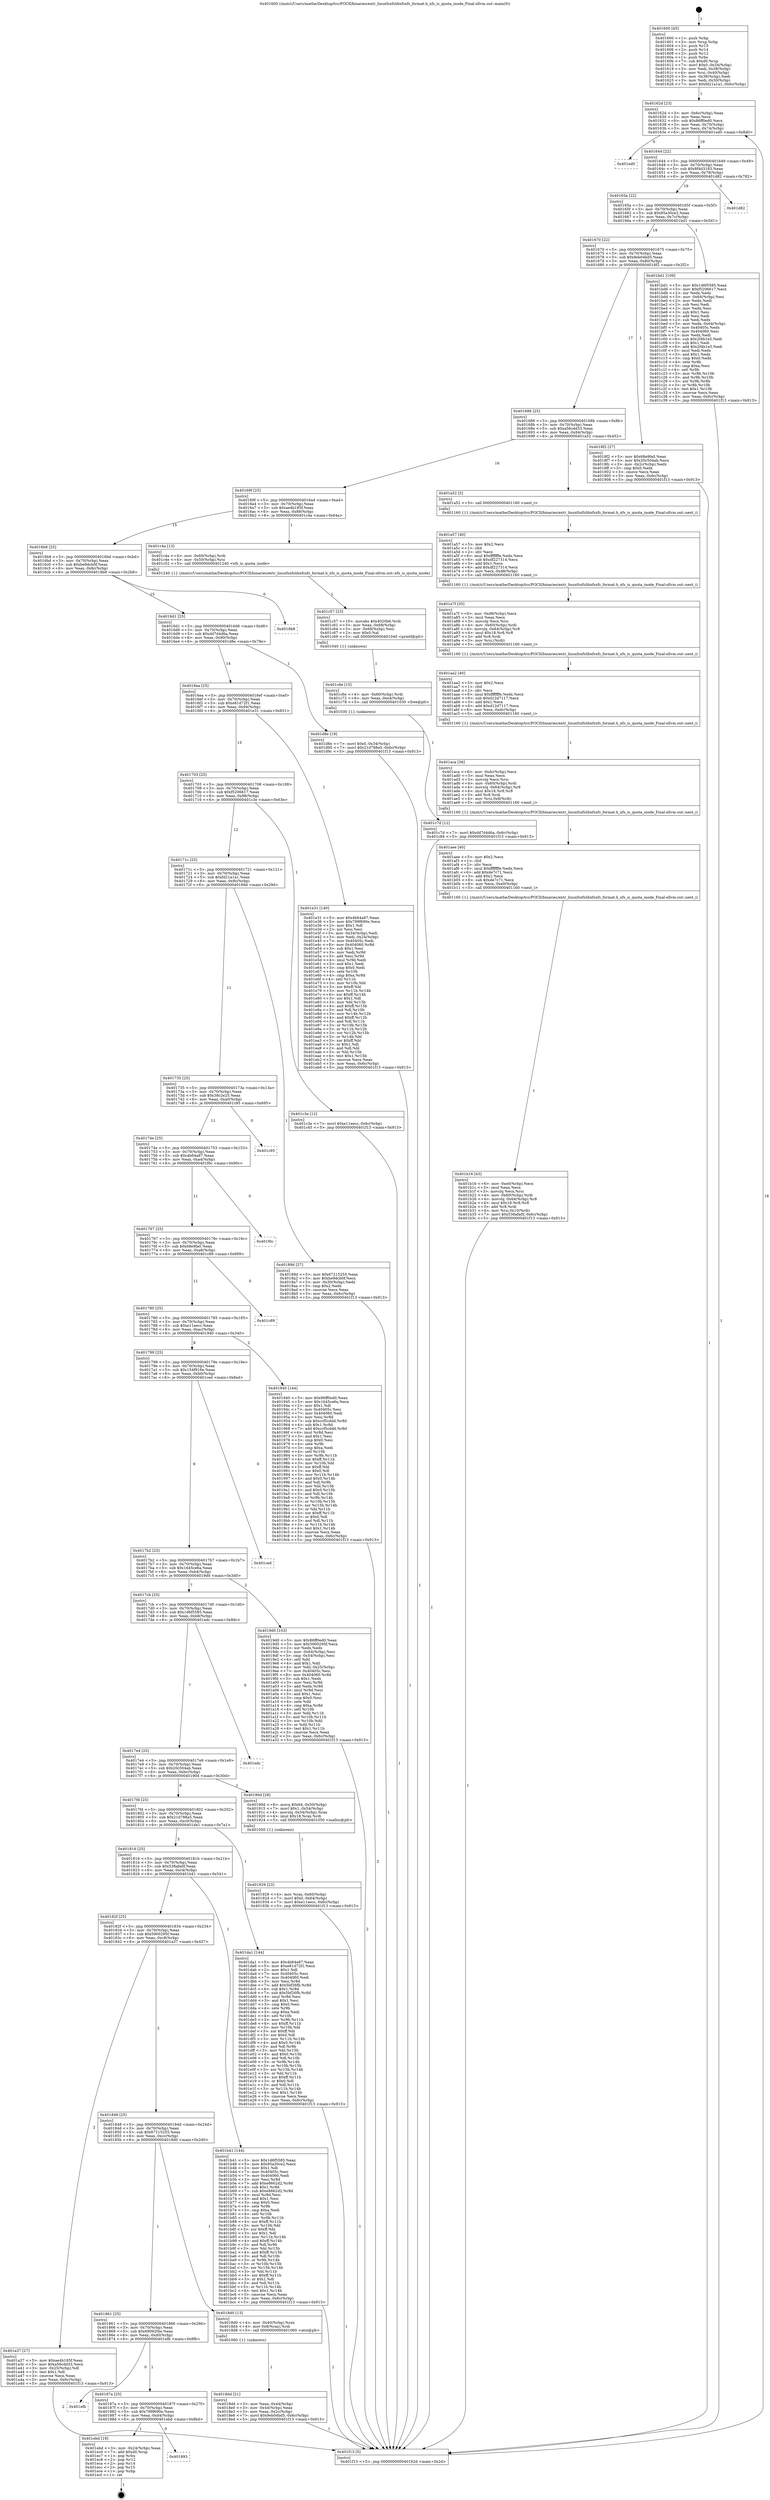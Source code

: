 digraph "0x401600" {
  label = "0x401600 (/mnt/c/Users/mathe/Desktop/tcc/POCII/binaries/extr_linuxfsxfslibxfsxfs_format.h_xfs_is_quota_inode_Final-ollvm.out::main(0))"
  labelloc = "t"
  node[shape=record]

  Entry [label="",width=0.3,height=0.3,shape=circle,fillcolor=black,style=filled]
  "0x40162d" [label="{
     0x40162d [23]\l
     | [instrs]\l
     &nbsp;&nbsp;0x40162d \<+3\>: mov -0x6c(%rbp),%eax\l
     &nbsp;&nbsp;0x401630 \<+2\>: mov %eax,%ecx\l
     &nbsp;&nbsp;0x401632 \<+6\>: sub $0x86ff0ed0,%ecx\l
     &nbsp;&nbsp;0x401638 \<+3\>: mov %eax,-0x70(%rbp)\l
     &nbsp;&nbsp;0x40163b \<+3\>: mov %ecx,-0x74(%rbp)\l
     &nbsp;&nbsp;0x40163e \<+6\>: je 0000000000401ed0 \<main+0x8d0\>\l
  }"]
  "0x401ed0" [label="{
     0x401ed0\l
  }", style=dashed]
  "0x401644" [label="{
     0x401644 [22]\l
     | [instrs]\l
     &nbsp;&nbsp;0x401644 \<+5\>: jmp 0000000000401649 \<main+0x49\>\l
     &nbsp;&nbsp;0x401649 \<+3\>: mov -0x70(%rbp),%eax\l
     &nbsp;&nbsp;0x40164c \<+5\>: sub $0x8f4d3183,%eax\l
     &nbsp;&nbsp;0x401651 \<+3\>: mov %eax,-0x78(%rbp)\l
     &nbsp;&nbsp;0x401654 \<+6\>: je 0000000000401d82 \<main+0x782\>\l
  }"]
  Exit [label="",width=0.3,height=0.3,shape=circle,fillcolor=black,style=filled,peripheries=2]
  "0x401d82" [label="{
     0x401d82\l
  }", style=dashed]
  "0x40165a" [label="{
     0x40165a [22]\l
     | [instrs]\l
     &nbsp;&nbsp;0x40165a \<+5\>: jmp 000000000040165f \<main+0x5f\>\l
     &nbsp;&nbsp;0x40165f \<+3\>: mov -0x70(%rbp),%eax\l
     &nbsp;&nbsp;0x401662 \<+5\>: sub $0x95a30ce2,%eax\l
     &nbsp;&nbsp;0x401667 \<+3\>: mov %eax,-0x7c(%rbp)\l
     &nbsp;&nbsp;0x40166a \<+6\>: je 0000000000401bd1 \<main+0x5d1\>\l
  }"]
  "0x401893" [label="{
     0x401893\l
  }", style=dashed]
  "0x401bd1" [label="{
     0x401bd1 [109]\l
     | [instrs]\l
     &nbsp;&nbsp;0x401bd1 \<+5\>: mov $0x1d6f5585,%eax\l
     &nbsp;&nbsp;0x401bd6 \<+5\>: mov $0xf5206617,%ecx\l
     &nbsp;&nbsp;0x401bdb \<+2\>: xor %edx,%edx\l
     &nbsp;&nbsp;0x401bdd \<+3\>: mov -0x64(%rbp),%esi\l
     &nbsp;&nbsp;0x401be0 \<+2\>: mov %edx,%edi\l
     &nbsp;&nbsp;0x401be2 \<+2\>: sub %esi,%edi\l
     &nbsp;&nbsp;0x401be4 \<+2\>: mov %edx,%esi\l
     &nbsp;&nbsp;0x401be6 \<+3\>: sub $0x1,%esi\l
     &nbsp;&nbsp;0x401be9 \<+2\>: add %esi,%edi\l
     &nbsp;&nbsp;0x401beb \<+2\>: sub %edi,%edx\l
     &nbsp;&nbsp;0x401bed \<+3\>: mov %edx,-0x64(%rbp)\l
     &nbsp;&nbsp;0x401bf0 \<+7\>: mov 0x40405c,%edx\l
     &nbsp;&nbsp;0x401bf7 \<+7\>: mov 0x404060,%esi\l
     &nbsp;&nbsp;0x401bfe \<+2\>: mov %edx,%edi\l
     &nbsp;&nbsp;0x401c00 \<+6\>: sub $0x2f4b1e5,%edi\l
     &nbsp;&nbsp;0x401c06 \<+3\>: sub $0x1,%edi\l
     &nbsp;&nbsp;0x401c09 \<+6\>: add $0x2f4b1e5,%edi\l
     &nbsp;&nbsp;0x401c0f \<+3\>: imul %edi,%edx\l
     &nbsp;&nbsp;0x401c12 \<+3\>: and $0x1,%edx\l
     &nbsp;&nbsp;0x401c15 \<+3\>: cmp $0x0,%edx\l
     &nbsp;&nbsp;0x401c18 \<+4\>: sete %r8b\l
     &nbsp;&nbsp;0x401c1c \<+3\>: cmp $0xa,%esi\l
     &nbsp;&nbsp;0x401c1f \<+4\>: setl %r9b\l
     &nbsp;&nbsp;0x401c23 \<+3\>: mov %r8b,%r10b\l
     &nbsp;&nbsp;0x401c26 \<+3\>: and %r9b,%r10b\l
     &nbsp;&nbsp;0x401c29 \<+3\>: xor %r9b,%r8b\l
     &nbsp;&nbsp;0x401c2c \<+3\>: or %r8b,%r10b\l
     &nbsp;&nbsp;0x401c2f \<+4\>: test $0x1,%r10b\l
     &nbsp;&nbsp;0x401c33 \<+3\>: cmovne %ecx,%eax\l
     &nbsp;&nbsp;0x401c36 \<+3\>: mov %eax,-0x6c(%rbp)\l
     &nbsp;&nbsp;0x401c39 \<+5\>: jmp 0000000000401f13 \<main+0x913\>\l
  }"]
  "0x401670" [label="{
     0x401670 [22]\l
     | [instrs]\l
     &nbsp;&nbsp;0x401670 \<+5\>: jmp 0000000000401675 \<main+0x75\>\l
     &nbsp;&nbsp;0x401675 \<+3\>: mov -0x70(%rbp),%eax\l
     &nbsp;&nbsp;0x401678 \<+5\>: sub $0x9eb04bd5,%eax\l
     &nbsp;&nbsp;0x40167d \<+3\>: mov %eax,-0x80(%rbp)\l
     &nbsp;&nbsp;0x401680 \<+6\>: je 00000000004018f2 \<main+0x2f2\>\l
  }"]
  "0x401ebd" [label="{
     0x401ebd [19]\l
     | [instrs]\l
     &nbsp;&nbsp;0x401ebd \<+3\>: mov -0x24(%rbp),%eax\l
     &nbsp;&nbsp;0x401ec0 \<+7\>: add $0xd0,%rsp\l
     &nbsp;&nbsp;0x401ec7 \<+1\>: pop %rbx\l
     &nbsp;&nbsp;0x401ec8 \<+2\>: pop %r12\l
     &nbsp;&nbsp;0x401eca \<+2\>: pop %r14\l
     &nbsp;&nbsp;0x401ecc \<+2\>: pop %r15\l
     &nbsp;&nbsp;0x401ece \<+1\>: pop %rbp\l
     &nbsp;&nbsp;0x401ecf \<+1\>: ret\l
  }"]
  "0x4018f2" [label="{
     0x4018f2 [27]\l
     | [instrs]\l
     &nbsp;&nbsp;0x4018f2 \<+5\>: mov $0x68e9fa0,%eax\l
     &nbsp;&nbsp;0x4018f7 \<+5\>: mov $0x20c504ab,%ecx\l
     &nbsp;&nbsp;0x4018fc \<+3\>: mov -0x2c(%rbp),%edx\l
     &nbsp;&nbsp;0x4018ff \<+3\>: cmp $0x0,%edx\l
     &nbsp;&nbsp;0x401902 \<+3\>: cmove %ecx,%eax\l
     &nbsp;&nbsp;0x401905 \<+3\>: mov %eax,-0x6c(%rbp)\l
     &nbsp;&nbsp;0x401908 \<+5\>: jmp 0000000000401f13 \<main+0x913\>\l
  }"]
  "0x401686" [label="{
     0x401686 [25]\l
     | [instrs]\l
     &nbsp;&nbsp;0x401686 \<+5\>: jmp 000000000040168b \<main+0x8b\>\l
     &nbsp;&nbsp;0x40168b \<+3\>: mov -0x70(%rbp),%eax\l
     &nbsp;&nbsp;0x40168e \<+5\>: sub $0xa56cdd33,%eax\l
     &nbsp;&nbsp;0x401693 \<+6\>: mov %eax,-0x84(%rbp)\l
     &nbsp;&nbsp;0x401699 \<+6\>: je 0000000000401a52 \<main+0x452\>\l
  }"]
  "0x40187a" [label="{
     0x40187a [25]\l
     | [instrs]\l
     &nbsp;&nbsp;0x40187a \<+5\>: jmp 000000000040187f \<main+0x27f\>\l
     &nbsp;&nbsp;0x40187f \<+3\>: mov -0x70(%rbp),%eax\l
     &nbsp;&nbsp;0x401882 \<+5\>: sub $0x799f690e,%eax\l
     &nbsp;&nbsp;0x401887 \<+6\>: mov %eax,-0xd4(%rbp)\l
     &nbsp;&nbsp;0x40188d \<+6\>: je 0000000000401ebd \<main+0x8bd\>\l
  }"]
  "0x401a52" [label="{
     0x401a52 [5]\l
     | [instrs]\l
     &nbsp;&nbsp;0x401a52 \<+5\>: call 0000000000401160 \<next_i\>\l
     | [calls]\l
     &nbsp;&nbsp;0x401160 \{1\} (/mnt/c/Users/mathe/Desktop/tcc/POCII/binaries/extr_linuxfsxfslibxfsxfs_format.h_xfs_is_quota_inode_Final-ollvm.out::next_i)\l
  }"]
  "0x40169f" [label="{
     0x40169f [25]\l
     | [instrs]\l
     &nbsp;&nbsp;0x40169f \<+5\>: jmp 00000000004016a4 \<main+0xa4\>\l
     &nbsp;&nbsp;0x4016a4 \<+3\>: mov -0x70(%rbp),%eax\l
     &nbsp;&nbsp;0x4016a7 \<+5\>: sub $0xae4b185f,%eax\l
     &nbsp;&nbsp;0x4016ac \<+6\>: mov %eax,-0x88(%rbp)\l
     &nbsp;&nbsp;0x4016b2 \<+6\>: je 0000000000401c4a \<main+0x64a\>\l
  }"]
  "0x401efb" [label="{
     0x401efb\l
  }", style=dashed]
  "0x401c4a" [label="{
     0x401c4a [13]\l
     | [instrs]\l
     &nbsp;&nbsp;0x401c4a \<+4\>: mov -0x60(%rbp),%rdi\l
     &nbsp;&nbsp;0x401c4e \<+4\>: mov -0x50(%rbp),%rsi\l
     &nbsp;&nbsp;0x401c52 \<+5\>: call 0000000000401240 \<xfs_is_quota_inode\>\l
     | [calls]\l
     &nbsp;&nbsp;0x401240 \{1\} (/mnt/c/Users/mathe/Desktop/tcc/POCII/binaries/extr_linuxfsxfslibxfsxfs_format.h_xfs_is_quota_inode_Final-ollvm.out::xfs_is_quota_inode)\l
  }"]
  "0x4016b8" [label="{
     0x4016b8 [25]\l
     | [instrs]\l
     &nbsp;&nbsp;0x4016b8 \<+5\>: jmp 00000000004016bd \<main+0xbd\>\l
     &nbsp;&nbsp;0x4016bd \<+3\>: mov -0x70(%rbp),%eax\l
     &nbsp;&nbsp;0x4016c0 \<+5\>: sub $0xbe9dcb0f,%eax\l
     &nbsp;&nbsp;0x4016c5 \<+6\>: mov %eax,-0x8c(%rbp)\l
     &nbsp;&nbsp;0x4016cb \<+6\>: je 00000000004018b8 \<main+0x2b8\>\l
  }"]
  "0x401c7d" [label="{
     0x401c7d [12]\l
     | [instrs]\l
     &nbsp;&nbsp;0x401c7d \<+7\>: movl $0xdd7d4d6a,-0x6c(%rbp)\l
     &nbsp;&nbsp;0x401c84 \<+5\>: jmp 0000000000401f13 \<main+0x913\>\l
  }"]
  "0x4018b8" [label="{
     0x4018b8\l
  }", style=dashed]
  "0x4016d1" [label="{
     0x4016d1 [25]\l
     | [instrs]\l
     &nbsp;&nbsp;0x4016d1 \<+5\>: jmp 00000000004016d6 \<main+0xd6\>\l
     &nbsp;&nbsp;0x4016d6 \<+3\>: mov -0x70(%rbp),%eax\l
     &nbsp;&nbsp;0x4016d9 \<+5\>: sub $0xdd7d4d6a,%eax\l
     &nbsp;&nbsp;0x4016de \<+6\>: mov %eax,-0x90(%rbp)\l
     &nbsp;&nbsp;0x4016e4 \<+6\>: je 0000000000401d8e \<main+0x78e\>\l
  }"]
  "0x401c6e" [label="{
     0x401c6e [15]\l
     | [instrs]\l
     &nbsp;&nbsp;0x401c6e \<+4\>: mov -0x60(%rbp),%rdi\l
     &nbsp;&nbsp;0x401c72 \<+6\>: mov %eax,-0xe4(%rbp)\l
     &nbsp;&nbsp;0x401c78 \<+5\>: call 0000000000401030 \<free@plt\>\l
     | [calls]\l
     &nbsp;&nbsp;0x401030 \{1\} (unknown)\l
  }"]
  "0x401d8e" [label="{
     0x401d8e [19]\l
     | [instrs]\l
     &nbsp;&nbsp;0x401d8e \<+7\>: movl $0x0,-0x34(%rbp)\l
     &nbsp;&nbsp;0x401d95 \<+7\>: movl $0x21d788a5,-0x6c(%rbp)\l
     &nbsp;&nbsp;0x401d9c \<+5\>: jmp 0000000000401f13 \<main+0x913\>\l
  }"]
  "0x4016ea" [label="{
     0x4016ea [25]\l
     | [instrs]\l
     &nbsp;&nbsp;0x4016ea \<+5\>: jmp 00000000004016ef \<main+0xef\>\l
     &nbsp;&nbsp;0x4016ef \<+3\>: mov -0x70(%rbp),%eax\l
     &nbsp;&nbsp;0x4016f2 \<+5\>: sub $0xe81d72f1,%eax\l
     &nbsp;&nbsp;0x4016f7 \<+6\>: mov %eax,-0x94(%rbp)\l
     &nbsp;&nbsp;0x4016fd \<+6\>: je 0000000000401e31 \<main+0x831\>\l
  }"]
  "0x401c57" [label="{
     0x401c57 [23]\l
     | [instrs]\l
     &nbsp;&nbsp;0x401c57 \<+10\>: movabs $0x4020b6,%rdi\l
     &nbsp;&nbsp;0x401c61 \<+3\>: mov %eax,-0x68(%rbp)\l
     &nbsp;&nbsp;0x401c64 \<+3\>: mov -0x68(%rbp),%esi\l
     &nbsp;&nbsp;0x401c67 \<+2\>: mov $0x0,%al\l
     &nbsp;&nbsp;0x401c69 \<+5\>: call 0000000000401040 \<printf@plt\>\l
     | [calls]\l
     &nbsp;&nbsp;0x401040 \{1\} (unknown)\l
  }"]
  "0x401e31" [label="{
     0x401e31 [140]\l
     | [instrs]\l
     &nbsp;&nbsp;0x401e31 \<+5\>: mov $0x4b64a87,%eax\l
     &nbsp;&nbsp;0x401e36 \<+5\>: mov $0x799f690e,%ecx\l
     &nbsp;&nbsp;0x401e3b \<+2\>: mov $0x1,%dl\l
     &nbsp;&nbsp;0x401e3d \<+2\>: xor %esi,%esi\l
     &nbsp;&nbsp;0x401e3f \<+3\>: mov -0x34(%rbp),%edi\l
     &nbsp;&nbsp;0x401e42 \<+3\>: mov %edi,-0x24(%rbp)\l
     &nbsp;&nbsp;0x401e45 \<+7\>: mov 0x40405c,%edi\l
     &nbsp;&nbsp;0x401e4c \<+8\>: mov 0x404060,%r8d\l
     &nbsp;&nbsp;0x401e54 \<+3\>: sub $0x1,%esi\l
     &nbsp;&nbsp;0x401e57 \<+3\>: mov %edi,%r9d\l
     &nbsp;&nbsp;0x401e5a \<+3\>: add %esi,%r9d\l
     &nbsp;&nbsp;0x401e5d \<+4\>: imul %r9d,%edi\l
     &nbsp;&nbsp;0x401e61 \<+3\>: and $0x1,%edi\l
     &nbsp;&nbsp;0x401e64 \<+3\>: cmp $0x0,%edi\l
     &nbsp;&nbsp;0x401e67 \<+4\>: sete %r10b\l
     &nbsp;&nbsp;0x401e6b \<+4\>: cmp $0xa,%r8d\l
     &nbsp;&nbsp;0x401e6f \<+4\>: setl %r11b\l
     &nbsp;&nbsp;0x401e73 \<+3\>: mov %r10b,%bl\l
     &nbsp;&nbsp;0x401e76 \<+3\>: xor $0xff,%bl\l
     &nbsp;&nbsp;0x401e79 \<+3\>: mov %r11b,%r14b\l
     &nbsp;&nbsp;0x401e7c \<+4\>: xor $0xff,%r14b\l
     &nbsp;&nbsp;0x401e80 \<+3\>: xor $0x1,%dl\l
     &nbsp;&nbsp;0x401e83 \<+3\>: mov %bl,%r15b\l
     &nbsp;&nbsp;0x401e86 \<+4\>: and $0xff,%r15b\l
     &nbsp;&nbsp;0x401e8a \<+3\>: and %dl,%r10b\l
     &nbsp;&nbsp;0x401e8d \<+3\>: mov %r14b,%r12b\l
     &nbsp;&nbsp;0x401e90 \<+4\>: and $0xff,%r12b\l
     &nbsp;&nbsp;0x401e94 \<+3\>: and %dl,%r11b\l
     &nbsp;&nbsp;0x401e97 \<+3\>: or %r10b,%r15b\l
     &nbsp;&nbsp;0x401e9a \<+3\>: or %r11b,%r12b\l
     &nbsp;&nbsp;0x401e9d \<+3\>: xor %r12b,%r15b\l
     &nbsp;&nbsp;0x401ea0 \<+3\>: or %r14b,%bl\l
     &nbsp;&nbsp;0x401ea3 \<+3\>: xor $0xff,%bl\l
     &nbsp;&nbsp;0x401ea6 \<+3\>: or $0x1,%dl\l
     &nbsp;&nbsp;0x401ea9 \<+2\>: and %dl,%bl\l
     &nbsp;&nbsp;0x401eab \<+3\>: or %bl,%r15b\l
     &nbsp;&nbsp;0x401eae \<+4\>: test $0x1,%r15b\l
     &nbsp;&nbsp;0x401eb2 \<+3\>: cmovne %ecx,%eax\l
     &nbsp;&nbsp;0x401eb5 \<+3\>: mov %eax,-0x6c(%rbp)\l
     &nbsp;&nbsp;0x401eb8 \<+5\>: jmp 0000000000401f13 \<main+0x913\>\l
  }"]
  "0x401703" [label="{
     0x401703 [25]\l
     | [instrs]\l
     &nbsp;&nbsp;0x401703 \<+5\>: jmp 0000000000401708 \<main+0x108\>\l
     &nbsp;&nbsp;0x401708 \<+3\>: mov -0x70(%rbp),%eax\l
     &nbsp;&nbsp;0x40170b \<+5\>: sub $0xf5206617,%eax\l
     &nbsp;&nbsp;0x401710 \<+6\>: mov %eax,-0x98(%rbp)\l
     &nbsp;&nbsp;0x401716 \<+6\>: je 0000000000401c3e \<main+0x63e\>\l
  }"]
  "0x401b16" [label="{
     0x401b16 [43]\l
     | [instrs]\l
     &nbsp;&nbsp;0x401b16 \<+6\>: mov -0xe0(%rbp),%ecx\l
     &nbsp;&nbsp;0x401b1c \<+3\>: imul %eax,%ecx\l
     &nbsp;&nbsp;0x401b1f \<+3\>: movslq %ecx,%rsi\l
     &nbsp;&nbsp;0x401b22 \<+4\>: mov -0x60(%rbp),%rdi\l
     &nbsp;&nbsp;0x401b26 \<+4\>: movslq -0x64(%rbp),%r8\l
     &nbsp;&nbsp;0x401b2a \<+4\>: imul $0x18,%r8,%r8\l
     &nbsp;&nbsp;0x401b2e \<+3\>: add %r8,%rdi\l
     &nbsp;&nbsp;0x401b31 \<+4\>: mov %rsi,0x10(%rdi)\l
     &nbsp;&nbsp;0x401b35 \<+7\>: movl $0x538afa0f,-0x6c(%rbp)\l
     &nbsp;&nbsp;0x401b3c \<+5\>: jmp 0000000000401f13 \<main+0x913\>\l
  }"]
  "0x401c3e" [label="{
     0x401c3e [12]\l
     | [instrs]\l
     &nbsp;&nbsp;0x401c3e \<+7\>: movl $0xe11eecc,-0x6c(%rbp)\l
     &nbsp;&nbsp;0x401c45 \<+5\>: jmp 0000000000401f13 \<main+0x913\>\l
  }"]
  "0x40171c" [label="{
     0x40171c [25]\l
     | [instrs]\l
     &nbsp;&nbsp;0x40171c \<+5\>: jmp 0000000000401721 \<main+0x121\>\l
     &nbsp;&nbsp;0x401721 \<+3\>: mov -0x70(%rbp),%eax\l
     &nbsp;&nbsp;0x401724 \<+5\>: sub $0xfd21a1a1,%eax\l
     &nbsp;&nbsp;0x401729 \<+6\>: mov %eax,-0x9c(%rbp)\l
     &nbsp;&nbsp;0x40172f \<+6\>: je 000000000040189d \<main+0x29d\>\l
  }"]
  "0x401aee" [label="{
     0x401aee [40]\l
     | [instrs]\l
     &nbsp;&nbsp;0x401aee \<+5\>: mov $0x2,%ecx\l
     &nbsp;&nbsp;0x401af3 \<+1\>: cltd\l
     &nbsp;&nbsp;0x401af4 \<+2\>: idiv %ecx\l
     &nbsp;&nbsp;0x401af6 \<+6\>: imul $0xfffffffe,%edx,%ecx\l
     &nbsp;&nbsp;0x401afc \<+6\>: add $0xde7c71,%ecx\l
     &nbsp;&nbsp;0x401b02 \<+3\>: add $0x1,%ecx\l
     &nbsp;&nbsp;0x401b05 \<+6\>: sub $0xde7c71,%ecx\l
     &nbsp;&nbsp;0x401b0b \<+6\>: mov %ecx,-0xe0(%rbp)\l
     &nbsp;&nbsp;0x401b11 \<+5\>: call 0000000000401160 \<next_i\>\l
     | [calls]\l
     &nbsp;&nbsp;0x401160 \{1\} (/mnt/c/Users/mathe/Desktop/tcc/POCII/binaries/extr_linuxfsxfslibxfsxfs_format.h_xfs_is_quota_inode_Final-ollvm.out::next_i)\l
  }"]
  "0x40189d" [label="{
     0x40189d [27]\l
     | [instrs]\l
     &nbsp;&nbsp;0x40189d \<+5\>: mov $0x67215255,%eax\l
     &nbsp;&nbsp;0x4018a2 \<+5\>: mov $0xbe9dcb0f,%ecx\l
     &nbsp;&nbsp;0x4018a7 \<+3\>: mov -0x30(%rbp),%edx\l
     &nbsp;&nbsp;0x4018aa \<+3\>: cmp $0x2,%edx\l
     &nbsp;&nbsp;0x4018ad \<+3\>: cmovne %ecx,%eax\l
     &nbsp;&nbsp;0x4018b0 \<+3\>: mov %eax,-0x6c(%rbp)\l
     &nbsp;&nbsp;0x4018b3 \<+5\>: jmp 0000000000401f13 \<main+0x913\>\l
  }"]
  "0x401735" [label="{
     0x401735 [25]\l
     | [instrs]\l
     &nbsp;&nbsp;0x401735 \<+5\>: jmp 000000000040173a \<main+0x13a\>\l
     &nbsp;&nbsp;0x40173a \<+3\>: mov -0x70(%rbp),%eax\l
     &nbsp;&nbsp;0x40173d \<+5\>: sub $0x38c2e25,%eax\l
     &nbsp;&nbsp;0x401742 \<+6\>: mov %eax,-0xa0(%rbp)\l
     &nbsp;&nbsp;0x401748 \<+6\>: je 0000000000401c95 \<main+0x695\>\l
  }"]
  "0x401f13" [label="{
     0x401f13 [5]\l
     | [instrs]\l
     &nbsp;&nbsp;0x401f13 \<+5\>: jmp 000000000040162d \<main+0x2d\>\l
  }"]
  "0x401600" [label="{
     0x401600 [45]\l
     | [instrs]\l
     &nbsp;&nbsp;0x401600 \<+1\>: push %rbp\l
     &nbsp;&nbsp;0x401601 \<+3\>: mov %rsp,%rbp\l
     &nbsp;&nbsp;0x401604 \<+2\>: push %r15\l
     &nbsp;&nbsp;0x401606 \<+2\>: push %r14\l
     &nbsp;&nbsp;0x401608 \<+2\>: push %r12\l
     &nbsp;&nbsp;0x40160a \<+1\>: push %rbx\l
     &nbsp;&nbsp;0x40160b \<+7\>: sub $0xd0,%rsp\l
     &nbsp;&nbsp;0x401612 \<+7\>: movl $0x0,-0x34(%rbp)\l
     &nbsp;&nbsp;0x401619 \<+3\>: mov %edi,-0x38(%rbp)\l
     &nbsp;&nbsp;0x40161c \<+4\>: mov %rsi,-0x40(%rbp)\l
     &nbsp;&nbsp;0x401620 \<+3\>: mov -0x38(%rbp),%edi\l
     &nbsp;&nbsp;0x401623 \<+3\>: mov %edi,-0x30(%rbp)\l
     &nbsp;&nbsp;0x401626 \<+7\>: movl $0xfd21a1a1,-0x6c(%rbp)\l
  }"]
  "0x401aca" [label="{
     0x401aca [36]\l
     | [instrs]\l
     &nbsp;&nbsp;0x401aca \<+6\>: mov -0xdc(%rbp),%ecx\l
     &nbsp;&nbsp;0x401ad0 \<+3\>: imul %eax,%ecx\l
     &nbsp;&nbsp;0x401ad3 \<+3\>: movslq %ecx,%rsi\l
     &nbsp;&nbsp;0x401ad6 \<+4\>: mov -0x60(%rbp),%rdi\l
     &nbsp;&nbsp;0x401ada \<+4\>: movslq -0x64(%rbp),%r8\l
     &nbsp;&nbsp;0x401ade \<+4\>: imul $0x18,%r8,%r8\l
     &nbsp;&nbsp;0x401ae2 \<+3\>: add %r8,%rdi\l
     &nbsp;&nbsp;0x401ae5 \<+4\>: mov %rsi,0x8(%rdi)\l
     &nbsp;&nbsp;0x401ae9 \<+5\>: call 0000000000401160 \<next_i\>\l
     | [calls]\l
     &nbsp;&nbsp;0x401160 \{1\} (/mnt/c/Users/mathe/Desktop/tcc/POCII/binaries/extr_linuxfsxfslibxfsxfs_format.h_xfs_is_quota_inode_Final-ollvm.out::next_i)\l
  }"]
  "0x401c95" [label="{
     0x401c95\l
  }", style=dashed]
  "0x40174e" [label="{
     0x40174e [25]\l
     | [instrs]\l
     &nbsp;&nbsp;0x40174e \<+5\>: jmp 0000000000401753 \<main+0x153\>\l
     &nbsp;&nbsp;0x401753 \<+3\>: mov -0x70(%rbp),%eax\l
     &nbsp;&nbsp;0x401756 \<+5\>: sub $0x4b64a87,%eax\l
     &nbsp;&nbsp;0x40175b \<+6\>: mov %eax,-0xa4(%rbp)\l
     &nbsp;&nbsp;0x401761 \<+6\>: je 0000000000401f0c \<main+0x90c\>\l
  }"]
  "0x401aa2" [label="{
     0x401aa2 [40]\l
     | [instrs]\l
     &nbsp;&nbsp;0x401aa2 \<+5\>: mov $0x2,%ecx\l
     &nbsp;&nbsp;0x401aa7 \<+1\>: cltd\l
     &nbsp;&nbsp;0x401aa8 \<+2\>: idiv %ecx\l
     &nbsp;&nbsp;0x401aaa \<+6\>: imul $0xfffffffe,%edx,%ecx\l
     &nbsp;&nbsp;0x401ab0 \<+6\>: sub $0xd12d7117,%ecx\l
     &nbsp;&nbsp;0x401ab6 \<+3\>: add $0x1,%ecx\l
     &nbsp;&nbsp;0x401ab9 \<+6\>: add $0xd12d7117,%ecx\l
     &nbsp;&nbsp;0x401abf \<+6\>: mov %ecx,-0xdc(%rbp)\l
     &nbsp;&nbsp;0x401ac5 \<+5\>: call 0000000000401160 \<next_i\>\l
     | [calls]\l
     &nbsp;&nbsp;0x401160 \{1\} (/mnt/c/Users/mathe/Desktop/tcc/POCII/binaries/extr_linuxfsxfslibxfsxfs_format.h_xfs_is_quota_inode_Final-ollvm.out::next_i)\l
  }"]
  "0x401f0c" [label="{
     0x401f0c\l
  }", style=dashed]
  "0x401767" [label="{
     0x401767 [25]\l
     | [instrs]\l
     &nbsp;&nbsp;0x401767 \<+5\>: jmp 000000000040176c \<main+0x16c\>\l
     &nbsp;&nbsp;0x40176c \<+3\>: mov -0x70(%rbp),%eax\l
     &nbsp;&nbsp;0x40176f \<+5\>: sub $0x68e9fa0,%eax\l
     &nbsp;&nbsp;0x401774 \<+6\>: mov %eax,-0xa8(%rbp)\l
     &nbsp;&nbsp;0x40177a \<+6\>: je 0000000000401c89 \<main+0x689\>\l
  }"]
  "0x401a7f" [label="{
     0x401a7f [35]\l
     | [instrs]\l
     &nbsp;&nbsp;0x401a7f \<+6\>: mov -0xd8(%rbp),%ecx\l
     &nbsp;&nbsp;0x401a85 \<+3\>: imul %eax,%ecx\l
     &nbsp;&nbsp;0x401a88 \<+3\>: movslq %ecx,%rsi\l
     &nbsp;&nbsp;0x401a8b \<+4\>: mov -0x60(%rbp),%rdi\l
     &nbsp;&nbsp;0x401a8f \<+4\>: movslq -0x64(%rbp),%r8\l
     &nbsp;&nbsp;0x401a93 \<+4\>: imul $0x18,%r8,%r8\l
     &nbsp;&nbsp;0x401a97 \<+3\>: add %r8,%rdi\l
     &nbsp;&nbsp;0x401a9a \<+3\>: mov %rsi,(%rdi)\l
     &nbsp;&nbsp;0x401a9d \<+5\>: call 0000000000401160 \<next_i\>\l
     | [calls]\l
     &nbsp;&nbsp;0x401160 \{1\} (/mnt/c/Users/mathe/Desktop/tcc/POCII/binaries/extr_linuxfsxfslibxfsxfs_format.h_xfs_is_quota_inode_Final-ollvm.out::next_i)\l
  }"]
  "0x401c89" [label="{
     0x401c89\l
  }", style=dashed]
  "0x401780" [label="{
     0x401780 [25]\l
     | [instrs]\l
     &nbsp;&nbsp;0x401780 \<+5\>: jmp 0000000000401785 \<main+0x185\>\l
     &nbsp;&nbsp;0x401785 \<+3\>: mov -0x70(%rbp),%eax\l
     &nbsp;&nbsp;0x401788 \<+5\>: sub $0xe11eecc,%eax\l
     &nbsp;&nbsp;0x40178d \<+6\>: mov %eax,-0xac(%rbp)\l
     &nbsp;&nbsp;0x401793 \<+6\>: je 0000000000401940 \<main+0x340\>\l
  }"]
  "0x401a57" [label="{
     0x401a57 [40]\l
     | [instrs]\l
     &nbsp;&nbsp;0x401a57 \<+5\>: mov $0x2,%ecx\l
     &nbsp;&nbsp;0x401a5c \<+1\>: cltd\l
     &nbsp;&nbsp;0x401a5d \<+2\>: idiv %ecx\l
     &nbsp;&nbsp;0x401a5f \<+6\>: imul $0xfffffffe,%edx,%ecx\l
     &nbsp;&nbsp;0x401a65 \<+6\>: sub $0xdf227314,%ecx\l
     &nbsp;&nbsp;0x401a6b \<+3\>: add $0x1,%ecx\l
     &nbsp;&nbsp;0x401a6e \<+6\>: add $0xdf227314,%ecx\l
     &nbsp;&nbsp;0x401a74 \<+6\>: mov %ecx,-0xd8(%rbp)\l
     &nbsp;&nbsp;0x401a7a \<+5\>: call 0000000000401160 \<next_i\>\l
     | [calls]\l
     &nbsp;&nbsp;0x401160 \{1\} (/mnt/c/Users/mathe/Desktop/tcc/POCII/binaries/extr_linuxfsxfslibxfsxfs_format.h_xfs_is_quota_inode_Final-ollvm.out::next_i)\l
  }"]
  "0x401940" [label="{
     0x401940 [144]\l
     | [instrs]\l
     &nbsp;&nbsp;0x401940 \<+5\>: mov $0x86ff0ed0,%eax\l
     &nbsp;&nbsp;0x401945 \<+5\>: mov $0x1645ce6a,%ecx\l
     &nbsp;&nbsp;0x40194a \<+2\>: mov $0x1,%dl\l
     &nbsp;&nbsp;0x40194c \<+7\>: mov 0x40405c,%esi\l
     &nbsp;&nbsp;0x401953 \<+7\>: mov 0x404060,%edi\l
     &nbsp;&nbsp;0x40195a \<+3\>: mov %esi,%r8d\l
     &nbsp;&nbsp;0x40195d \<+7\>: sub $0xccf5cddd,%r8d\l
     &nbsp;&nbsp;0x401964 \<+4\>: sub $0x1,%r8d\l
     &nbsp;&nbsp;0x401968 \<+7\>: add $0xccf5cddd,%r8d\l
     &nbsp;&nbsp;0x40196f \<+4\>: imul %r8d,%esi\l
     &nbsp;&nbsp;0x401973 \<+3\>: and $0x1,%esi\l
     &nbsp;&nbsp;0x401976 \<+3\>: cmp $0x0,%esi\l
     &nbsp;&nbsp;0x401979 \<+4\>: sete %r9b\l
     &nbsp;&nbsp;0x40197d \<+3\>: cmp $0xa,%edi\l
     &nbsp;&nbsp;0x401980 \<+4\>: setl %r10b\l
     &nbsp;&nbsp;0x401984 \<+3\>: mov %r9b,%r11b\l
     &nbsp;&nbsp;0x401987 \<+4\>: xor $0xff,%r11b\l
     &nbsp;&nbsp;0x40198b \<+3\>: mov %r10b,%bl\l
     &nbsp;&nbsp;0x40198e \<+3\>: xor $0xff,%bl\l
     &nbsp;&nbsp;0x401991 \<+3\>: xor $0x0,%dl\l
     &nbsp;&nbsp;0x401994 \<+3\>: mov %r11b,%r14b\l
     &nbsp;&nbsp;0x401997 \<+4\>: and $0x0,%r14b\l
     &nbsp;&nbsp;0x40199b \<+3\>: and %dl,%r9b\l
     &nbsp;&nbsp;0x40199e \<+3\>: mov %bl,%r15b\l
     &nbsp;&nbsp;0x4019a1 \<+4\>: and $0x0,%r15b\l
     &nbsp;&nbsp;0x4019a5 \<+3\>: and %dl,%r10b\l
     &nbsp;&nbsp;0x4019a8 \<+3\>: or %r9b,%r14b\l
     &nbsp;&nbsp;0x4019ab \<+3\>: or %r10b,%r15b\l
     &nbsp;&nbsp;0x4019ae \<+3\>: xor %r15b,%r14b\l
     &nbsp;&nbsp;0x4019b1 \<+3\>: or %bl,%r11b\l
     &nbsp;&nbsp;0x4019b4 \<+4\>: xor $0xff,%r11b\l
     &nbsp;&nbsp;0x4019b8 \<+3\>: or $0x0,%dl\l
     &nbsp;&nbsp;0x4019bb \<+3\>: and %dl,%r11b\l
     &nbsp;&nbsp;0x4019be \<+3\>: or %r11b,%r14b\l
     &nbsp;&nbsp;0x4019c1 \<+4\>: test $0x1,%r14b\l
     &nbsp;&nbsp;0x4019c5 \<+3\>: cmovne %ecx,%eax\l
     &nbsp;&nbsp;0x4019c8 \<+3\>: mov %eax,-0x6c(%rbp)\l
     &nbsp;&nbsp;0x4019cb \<+5\>: jmp 0000000000401f13 \<main+0x913\>\l
  }"]
  "0x401799" [label="{
     0x401799 [25]\l
     | [instrs]\l
     &nbsp;&nbsp;0x401799 \<+5\>: jmp 000000000040179e \<main+0x19e\>\l
     &nbsp;&nbsp;0x40179e \<+3\>: mov -0x70(%rbp),%eax\l
     &nbsp;&nbsp;0x4017a1 \<+5\>: sub $0x154f916e,%eax\l
     &nbsp;&nbsp;0x4017a6 \<+6\>: mov %eax,-0xb0(%rbp)\l
     &nbsp;&nbsp;0x4017ac \<+6\>: je 0000000000401ced \<main+0x6ed\>\l
  }"]
  "0x401929" [label="{
     0x401929 [23]\l
     | [instrs]\l
     &nbsp;&nbsp;0x401929 \<+4\>: mov %rax,-0x60(%rbp)\l
     &nbsp;&nbsp;0x40192d \<+7\>: movl $0x0,-0x64(%rbp)\l
     &nbsp;&nbsp;0x401934 \<+7\>: movl $0xe11eecc,-0x6c(%rbp)\l
     &nbsp;&nbsp;0x40193b \<+5\>: jmp 0000000000401f13 \<main+0x913\>\l
  }"]
  "0x401ced" [label="{
     0x401ced\l
  }", style=dashed]
  "0x4017b2" [label="{
     0x4017b2 [25]\l
     | [instrs]\l
     &nbsp;&nbsp;0x4017b2 \<+5\>: jmp 00000000004017b7 \<main+0x1b7\>\l
     &nbsp;&nbsp;0x4017b7 \<+3\>: mov -0x70(%rbp),%eax\l
     &nbsp;&nbsp;0x4017ba \<+5\>: sub $0x1645ce6a,%eax\l
     &nbsp;&nbsp;0x4017bf \<+6\>: mov %eax,-0xb4(%rbp)\l
     &nbsp;&nbsp;0x4017c5 \<+6\>: je 00000000004019d0 \<main+0x3d0\>\l
  }"]
  "0x4018dd" [label="{
     0x4018dd [21]\l
     | [instrs]\l
     &nbsp;&nbsp;0x4018dd \<+3\>: mov %eax,-0x44(%rbp)\l
     &nbsp;&nbsp;0x4018e0 \<+3\>: mov -0x44(%rbp),%eax\l
     &nbsp;&nbsp;0x4018e3 \<+3\>: mov %eax,-0x2c(%rbp)\l
     &nbsp;&nbsp;0x4018e6 \<+7\>: movl $0x9eb04bd5,-0x6c(%rbp)\l
     &nbsp;&nbsp;0x4018ed \<+5\>: jmp 0000000000401f13 \<main+0x913\>\l
  }"]
  "0x4019d0" [label="{
     0x4019d0 [103]\l
     | [instrs]\l
     &nbsp;&nbsp;0x4019d0 \<+5\>: mov $0x86ff0ed0,%eax\l
     &nbsp;&nbsp;0x4019d5 \<+5\>: mov $0x5900295f,%ecx\l
     &nbsp;&nbsp;0x4019da \<+2\>: xor %edx,%edx\l
     &nbsp;&nbsp;0x4019dc \<+3\>: mov -0x64(%rbp),%esi\l
     &nbsp;&nbsp;0x4019df \<+3\>: cmp -0x54(%rbp),%esi\l
     &nbsp;&nbsp;0x4019e2 \<+4\>: setl %dil\l
     &nbsp;&nbsp;0x4019e6 \<+4\>: and $0x1,%dil\l
     &nbsp;&nbsp;0x4019ea \<+4\>: mov %dil,-0x25(%rbp)\l
     &nbsp;&nbsp;0x4019ee \<+7\>: mov 0x40405c,%esi\l
     &nbsp;&nbsp;0x4019f5 \<+8\>: mov 0x404060,%r8d\l
     &nbsp;&nbsp;0x4019fd \<+3\>: sub $0x1,%edx\l
     &nbsp;&nbsp;0x401a00 \<+3\>: mov %esi,%r9d\l
     &nbsp;&nbsp;0x401a03 \<+3\>: add %edx,%r9d\l
     &nbsp;&nbsp;0x401a06 \<+4\>: imul %r9d,%esi\l
     &nbsp;&nbsp;0x401a0a \<+3\>: and $0x1,%esi\l
     &nbsp;&nbsp;0x401a0d \<+3\>: cmp $0x0,%esi\l
     &nbsp;&nbsp;0x401a10 \<+4\>: sete %dil\l
     &nbsp;&nbsp;0x401a14 \<+4\>: cmp $0xa,%r8d\l
     &nbsp;&nbsp;0x401a18 \<+4\>: setl %r10b\l
     &nbsp;&nbsp;0x401a1c \<+3\>: mov %dil,%r11b\l
     &nbsp;&nbsp;0x401a1f \<+3\>: and %r10b,%r11b\l
     &nbsp;&nbsp;0x401a22 \<+3\>: xor %r10b,%dil\l
     &nbsp;&nbsp;0x401a25 \<+3\>: or %dil,%r11b\l
     &nbsp;&nbsp;0x401a28 \<+4\>: test $0x1,%r11b\l
     &nbsp;&nbsp;0x401a2c \<+3\>: cmovne %ecx,%eax\l
     &nbsp;&nbsp;0x401a2f \<+3\>: mov %eax,-0x6c(%rbp)\l
     &nbsp;&nbsp;0x401a32 \<+5\>: jmp 0000000000401f13 \<main+0x913\>\l
  }"]
  "0x4017cb" [label="{
     0x4017cb [25]\l
     | [instrs]\l
     &nbsp;&nbsp;0x4017cb \<+5\>: jmp 00000000004017d0 \<main+0x1d0\>\l
     &nbsp;&nbsp;0x4017d0 \<+3\>: mov -0x70(%rbp),%eax\l
     &nbsp;&nbsp;0x4017d3 \<+5\>: sub $0x1d6f5585,%eax\l
     &nbsp;&nbsp;0x4017d8 \<+6\>: mov %eax,-0xb8(%rbp)\l
     &nbsp;&nbsp;0x4017de \<+6\>: je 0000000000401edc \<main+0x8dc\>\l
  }"]
  "0x401861" [label="{
     0x401861 [25]\l
     | [instrs]\l
     &nbsp;&nbsp;0x401861 \<+5\>: jmp 0000000000401866 \<main+0x266\>\l
     &nbsp;&nbsp;0x401866 \<+3\>: mov -0x70(%rbp),%eax\l
     &nbsp;&nbsp;0x401869 \<+5\>: sub $0x69092f4e,%eax\l
     &nbsp;&nbsp;0x40186e \<+6\>: mov %eax,-0xd0(%rbp)\l
     &nbsp;&nbsp;0x401874 \<+6\>: je 0000000000401efb \<main+0x8fb\>\l
  }"]
  "0x401edc" [label="{
     0x401edc\l
  }", style=dashed]
  "0x4017e4" [label="{
     0x4017e4 [25]\l
     | [instrs]\l
     &nbsp;&nbsp;0x4017e4 \<+5\>: jmp 00000000004017e9 \<main+0x1e9\>\l
     &nbsp;&nbsp;0x4017e9 \<+3\>: mov -0x70(%rbp),%eax\l
     &nbsp;&nbsp;0x4017ec \<+5\>: sub $0x20c504ab,%eax\l
     &nbsp;&nbsp;0x4017f1 \<+6\>: mov %eax,-0xbc(%rbp)\l
     &nbsp;&nbsp;0x4017f7 \<+6\>: je 000000000040190d \<main+0x30d\>\l
  }"]
  "0x4018d0" [label="{
     0x4018d0 [13]\l
     | [instrs]\l
     &nbsp;&nbsp;0x4018d0 \<+4\>: mov -0x40(%rbp),%rax\l
     &nbsp;&nbsp;0x4018d4 \<+4\>: mov 0x8(%rax),%rdi\l
     &nbsp;&nbsp;0x4018d8 \<+5\>: call 0000000000401060 \<atoi@plt\>\l
     | [calls]\l
     &nbsp;&nbsp;0x401060 \{1\} (unknown)\l
  }"]
  "0x40190d" [label="{
     0x40190d [28]\l
     | [instrs]\l
     &nbsp;&nbsp;0x40190d \<+8\>: movq $0x64,-0x50(%rbp)\l
     &nbsp;&nbsp;0x401915 \<+7\>: movl $0x1,-0x54(%rbp)\l
     &nbsp;&nbsp;0x40191c \<+4\>: movslq -0x54(%rbp),%rax\l
     &nbsp;&nbsp;0x401920 \<+4\>: imul $0x18,%rax,%rdi\l
     &nbsp;&nbsp;0x401924 \<+5\>: call 0000000000401050 \<malloc@plt\>\l
     | [calls]\l
     &nbsp;&nbsp;0x401050 \{1\} (unknown)\l
  }"]
  "0x4017fd" [label="{
     0x4017fd [25]\l
     | [instrs]\l
     &nbsp;&nbsp;0x4017fd \<+5\>: jmp 0000000000401802 \<main+0x202\>\l
     &nbsp;&nbsp;0x401802 \<+3\>: mov -0x70(%rbp),%eax\l
     &nbsp;&nbsp;0x401805 \<+5\>: sub $0x21d788a5,%eax\l
     &nbsp;&nbsp;0x40180a \<+6\>: mov %eax,-0xc0(%rbp)\l
     &nbsp;&nbsp;0x401810 \<+6\>: je 0000000000401da1 \<main+0x7a1\>\l
  }"]
  "0x401848" [label="{
     0x401848 [25]\l
     | [instrs]\l
     &nbsp;&nbsp;0x401848 \<+5\>: jmp 000000000040184d \<main+0x24d\>\l
     &nbsp;&nbsp;0x40184d \<+3\>: mov -0x70(%rbp),%eax\l
     &nbsp;&nbsp;0x401850 \<+5\>: sub $0x67215255,%eax\l
     &nbsp;&nbsp;0x401855 \<+6\>: mov %eax,-0xcc(%rbp)\l
     &nbsp;&nbsp;0x40185b \<+6\>: je 00000000004018d0 \<main+0x2d0\>\l
  }"]
  "0x401da1" [label="{
     0x401da1 [144]\l
     | [instrs]\l
     &nbsp;&nbsp;0x401da1 \<+5\>: mov $0x4b64a87,%eax\l
     &nbsp;&nbsp;0x401da6 \<+5\>: mov $0xe81d72f1,%ecx\l
     &nbsp;&nbsp;0x401dab \<+2\>: mov $0x1,%dl\l
     &nbsp;&nbsp;0x401dad \<+7\>: mov 0x40405c,%esi\l
     &nbsp;&nbsp;0x401db4 \<+7\>: mov 0x404060,%edi\l
     &nbsp;&nbsp;0x401dbb \<+3\>: mov %esi,%r8d\l
     &nbsp;&nbsp;0x401dbe \<+7\>: add $0x5bf26fb,%r8d\l
     &nbsp;&nbsp;0x401dc5 \<+4\>: sub $0x1,%r8d\l
     &nbsp;&nbsp;0x401dc9 \<+7\>: sub $0x5bf26fb,%r8d\l
     &nbsp;&nbsp;0x401dd0 \<+4\>: imul %r8d,%esi\l
     &nbsp;&nbsp;0x401dd4 \<+3\>: and $0x1,%esi\l
     &nbsp;&nbsp;0x401dd7 \<+3\>: cmp $0x0,%esi\l
     &nbsp;&nbsp;0x401dda \<+4\>: sete %r9b\l
     &nbsp;&nbsp;0x401dde \<+3\>: cmp $0xa,%edi\l
     &nbsp;&nbsp;0x401de1 \<+4\>: setl %r10b\l
     &nbsp;&nbsp;0x401de5 \<+3\>: mov %r9b,%r11b\l
     &nbsp;&nbsp;0x401de8 \<+4\>: xor $0xff,%r11b\l
     &nbsp;&nbsp;0x401dec \<+3\>: mov %r10b,%bl\l
     &nbsp;&nbsp;0x401def \<+3\>: xor $0xff,%bl\l
     &nbsp;&nbsp;0x401df2 \<+3\>: xor $0x0,%dl\l
     &nbsp;&nbsp;0x401df5 \<+3\>: mov %r11b,%r14b\l
     &nbsp;&nbsp;0x401df8 \<+4\>: and $0x0,%r14b\l
     &nbsp;&nbsp;0x401dfc \<+3\>: and %dl,%r9b\l
     &nbsp;&nbsp;0x401dff \<+3\>: mov %bl,%r15b\l
     &nbsp;&nbsp;0x401e02 \<+4\>: and $0x0,%r15b\l
     &nbsp;&nbsp;0x401e06 \<+3\>: and %dl,%r10b\l
     &nbsp;&nbsp;0x401e09 \<+3\>: or %r9b,%r14b\l
     &nbsp;&nbsp;0x401e0c \<+3\>: or %r10b,%r15b\l
     &nbsp;&nbsp;0x401e0f \<+3\>: xor %r15b,%r14b\l
     &nbsp;&nbsp;0x401e12 \<+3\>: or %bl,%r11b\l
     &nbsp;&nbsp;0x401e15 \<+4\>: xor $0xff,%r11b\l
     &nbsp;&nbsp;0x401e19 \<+3\>: or $0x0,%dl\l
     &nbsp;&nbsp;0x401e1c \<+3\>: and %dl,%r11b\l
     &nbsp;&nbsp;0x401e1f \<+3\>: or %r11b,%r14b\l
     &nbsp;&nbsp;0x401e22 \<+4\>: test $0x1,%r14b\l
     &nbsp;&nbsp;0x401e26 \<+3\>: cmovne %ecx,%eax\l
     &nbsp;&nbsp;0x401e29 \<+3\>: mov %eax,-0x6c(%rbp)\l
     &nbsp;&nbsp;0x401e2c \<+5\>: jmp 0000000000401f13 \<main+0x913\>\l
  }"]
  "0x401816" [label="{
     0x401816 [25]\l
     | [instrs]\l
     &nbsp;&nbsp;0x401816 \<+5\>: jmp 000000000040181b \<main+0x21b\>\l
     &nbsp;&nbsp;0x40181b \<+3\>: mov -0x70(%rbp),%eax\l
     &nbsp;&nbsp;0x40181e \<+5\>: sub $0x538afa0f,%eax\l
     &nbsp;&nbsp;0x401823 \<+6\>: mov %eax,-0xc4(%rbp)\l
     &nbsp;&nbsp;0x401829 \<+6\>: je 0000000000401b41 \<main+0x541\>\l
  }"]
  "0x401a37" [label="{
     0x401a37 [27]\l
     | [instrs]\l
     &nbsp;&nbsp;0x401a37 \<+5\>: mov $0xae4b185f,%eax\l
     &nbsp;&nbsp;0x401a3c \<+5\>: mov $0xa56cdd33,%ecx\l
     &nbsp;&nbsp;0x401a41 \<+3\>: mov -0x25(%rbp),%dl\l
     &nbsp;&nbsp;0x401a44 \<+3\>: test $0x1,%dl\l
     &nbsp;&nbsp;0x401a47 \<+3\>: cmovne %ecx,%eax\l
     &nbsp;&nbsp;0x401a4a \<+3\>: mov %eax,-0x6c(%rbp)\l
     &nbsp;&nbsp;0x401a4d \<+5\>: jmp 0000000000401f13 \<main+0x913\>\l
  }"]
  "0x401b41" [label="{
     0x401b41 [144]\l
     | [instrs]\l
     &nbsp;&nbsp;0x401b41 \<+5\>: mov $0x1d6f5585,%eax\l
     &nbsp;&nbsp;0x401b46 \<+5\>: mov $0x95a30ce2,%ecx\l
     &nbsp;&nbsp;0x401b4b \<+2\>: mov $0x1,%dl\l
     &nbsp;&nbsp;0x401b4d \<+7\>: mov 0x40405c,%esi\l
     &nbsp;&nbsp;0x401b54 \<+7\>: mov 0x404060,%edi\l
     &nbsp;&nbsp;0x401b5b \<+3\>: mov %esi,%r8d\l
     &nbsp;&nbsp;0x401b5e \<+7\>: add $0xe8662d2,%r8d\l
     &nbsp;&nbsp;0x401b65 \<+4\>: sub $0x1,%r8d\l
     &nbsp;&nbsp;0x401b69 \<+7\>: sub $0xe8662d2,%r8d\l
     &nbsp;&nbsp;0x401b70 \<+4\>: imul %r8d,%esi\l
     &nbsp;&nbsp;0x401b74 \<+3\>: and $0x1,%esi\l
     &nbsp;&nbsp;0x401b77 \<+3\>: cmp $0x0,%esi\l
     &nbsp;&nbsp;0x401b7a \<+4\>: sete %r9b\l
     &nbsp;&nbsp;0x401b7e \<+3\>: cmp $0xa,%edi\l
     &nbsp;&nbsp;0x401b81 \<+4\>: setl %r10b\l
     &nbsp;&nbsp;0x401b85 \<+3\>: mov %r9b,%r11b\l
     &nbsp;&nbsp;0x401b88 \<+4\>: xor $0xff,%r11b\l
     &nbsp;&nbsp;0x401b8c \<+3\>: mov %r10b,%bl\l
     &nbsp;&nbsp;0x401b8f \<+3\>: xor $0xff,%bl\l
     &nbsp;&nbsp;0x401b92 \<+3\>: xor $0x1,%dl\l
     &nbsp;&nbsp;0x401b95 \<+3\>: mov %r11b,%r14b\l
     &nbsp;&nbsp;0x401b98 \<+4\>: and $0xff,%r14b\l
     &nbsp;&nbsp;0x401b9c \<+3\>: and %dl,%r9b\l
     &nbsp;&nbsp;0x401b9f \<+3\>: mov %bl,%r15b\l
     &nbsp;&nbsp;0x401ba2 \<+4\>: and $0xff,%r15b\l
     &nbsp;&nbsp;0x401ba6 \<+3\>: and %dl,%r10b\l
     &nbsp;&nbsp;0x401ba9 \<+3\>: or %r9b,%r14b\l
     &nbsp;&nbsp;0x401bac \<+3\>: or %r10b,%r15b\l
     &nbsp;&nbsp;0x401baf \<+3\>: xor %r15b,%r14b\l
     &nbsp;&nbsp;0x401bb2 \<+3\>: or %bl,%r11b\l
     &nbsp;&nbsp;0x401bb5 \<+4\>: xor $0xff,%r11b\l
     &nbsp;&nbsp;0x401bb9 \<+3\>: or $0x1,%dl\l
     &nbsp;&nbsp;0x401bbc \<+3\>: and %dl,%r11b\l
     &nbsp;&nbsp;0x401bbf \<+3\>: or %r11b,%r14b\l
     &nbsp;&nbsp;0x401bc2 \<+4\>: test $0x1,%r14b\l
     &nbsp;&nbsp;0x401bc6 \<+3\>: cmovne %ecx,%eax\l
     &nbsp;&nbsp;0x401bc9 \<+3\>: mov %eax,-0x6c(%rbp)\l
     &nbsp;&nbsp;0x401bcc \<+5\>: jmp 0000000000401f13 \<main+0x913\>\l
  }"]
  "0x40182f" [label="{
     0x40182f [25]\l
     | [instrs]\l
     &nbsp;&nbsp;0x40182f \<+5\>: jmp 0000000000401834 \<main+0x234\>\l
     &nbsp;&nbsp;0x401834 \<+3\>: mov -0x70(%rbp),%eax\l
     &nbsp;&nbsp;0x401837 \<+5\>: sub $0x5900295f,%eax\l
     &nbsp;&nbsp;0x40183c \<+6\>: mov %eax,-0xc8(%rbp)\l
     &nbsp;&nbsp;0x401842 \<+6\>: je 0000000000401a37 \<main+0x437\>\l
  }"]
  Entry -> "0x401600" [label=" 1"]
  "0x40162d" -> "0x401ed0" [label=" 0"]
  "0x40162d" -> "0x401644" [label=" 19"]
  "0x401ebd" -> Exit [label=" 1"]
  "0x401644" -> "0x401d82" [label=" 0"]
  "0x401644" -> "0x40165a" [label=" 19"]
  "0x40187a" -> "0x401893" [label=" 0"]
  "0x40165a" -> "0x401bd1" [label=" 1"]
  "0x40165a" -> "0x401670" [label=" 18"]
  "0x40187a" -> "0x401ebd" [label=" 1"]
  "0x401670" -> "0x4018f2" [label=" 1"]
  "0x401670" -> "0x401686" [label=" 17"]
  "0x401861" -> "0x40187a" [label=" 1"]
  "0x401686" -> "0x401a52" [label=" 1"]
  "0x401686" -> "0x40169f" [label=" 16"]
  "0x401861" -> "0x401efb" [label=" 0"]
  "0x40169f" -> "0x401c4a" [label=" 1"]
  "0x40169f" -> "0x4016b8" [label=" 15"]
  "0x401e31" -> "0x401f13" [label=" 1"]
  "0x4016b8" -> "0x4018b8" [label=" 0"]
  "0x4016b8" -> "0x4016d1" [label=" 15"]
  "0x401da1" -> "0x401f13" [label=" 1"]
  "0x4016d1" -> "0x401d8e" [label=" 1"]
  "0x4016d1" -> "0x4016ea" [label=" 14"]
  "0x401d8e" -> "0x401f13" [label=" 1"]
  "0x4016ea" -> "0x401e31" [label=" 1"]
  "0x4016ea" -> "0x401703" [label=" 13"]
  "0x401c7d" -> "0x401f13" [label=" 1"]
  "0x401703" -> "0x401c3e" [label=" 1"]
  "0x401703" -> "0x40171c" [label=" 12"]
  "0x401c6e" -> "0x401c7d" [label=" 1"]
  "0x40171c" -> "0x40189d" [label=" 1"]
  "0x40171c" -> "0x401735" [label=" 11"]
  "0x40189d" -> "0x401f13" [label=" 1"]
  "0x401600" -> "0x40162d" [label=" 1"]
  "0x401f13" -> "0x40162d" [label=" 18"]
  "0x401c57" -> "0x401c6e" [label=" 1"]
  "0x401735" -> "0x401c95" [label=" 0"]
  "0x401735" -> "0x40174e" [label=" 11"]
  "0x401c4a" -> "0x401c57" [label=" 1"]
  "0x40174e" -> "0x401f0c" [label=" 0"]
  "0x40174e" -> "0x401767" [label=" 11"]
  "0x401c3e" -> "0x401f13" [label=" 1"]
  "0x401767" -> "0x401c89" [label=" 0"]
  "0x401767" -> "0x401780" [label=" 11"]
  "0x401bd1" -> "0x401f13" [label=" 1"]
  "0x401780" -> "0x401940" [label=" 2"]
  "0x401780" -> "0x401799" [label=" 9"]
  "0x401b41" -> "0x401f13" [label=" 1"]
  "0x401799" -> "0x401ced" [label=" 0"]
  "0x401799" -> "0x4017b2" [label=" 9"]
  "0x401b16" -> "0x401f13" [label=" 1"]
  "0x4017b2" -> "0x4019d0" [label=" 2"]
  "0x4017b2" -> "0x4017cb" [label=" 7"]
  "0x401aee" -> "0x401b16" [label=" 1"]
  "0x4017cb" -> "0x401edc" [label=" 0"]
  "0x4017cb" -> "0x4017e4" [label=" 7"]
  "0x401aca" -> "0x401aee" [label=" 1"]
  "0x4017e4" -> "0x40190d" [label=" 1"]
  "0x4017e4" -> "0x4017fd" [label=" 6"]
  "0x401aa2" -> "0x401aca" [label=" 1"]
  "0x4017fd" -> "0x401da1" [label=" 1"]
  "0x4017fd" -> "0x401816" [label=" 5"]
  "0x401a57" -> "0x401a7f" [label=" 1"]
  "0x401816" -> "0x401b41" [label=" 1"]
  "0x401816" -> "0x40182f" [label=" 4"]
  "0x401a52" -> "0x401a57" [label=" 1"]
  "0x40182f" -> "0x401a37" [label=" 2"]
  "0x40182f" -> "0x401848" [label=" 2"]
  "0x401a7f" -> "0x401aa2" [label=" 1"]
  "0x401848" -> "0x4018d0" [label=" 1"]
  "0x401848" -> "0x401861" [label=" 1"]
  "0x4018d0" -> "0x4018dd" [label=" 1"]
  "0x4018dd" -> "0x401f13" [label=" 1"]
  "0x4018f2" -> "0x401f13" [label=" 1"]
  "0x40190d" -> "0x401929" [label=" 1"]
  "0x401929" -> "0x401f13" [label=" 1"]
  "0x401940" -> "0x401f13" [label=" 2"]
  "0x4019d0" -> "0x401f13" [label=" 2"]
  "0x401a37" -> "0x401f13" [label=" 2"]
}
